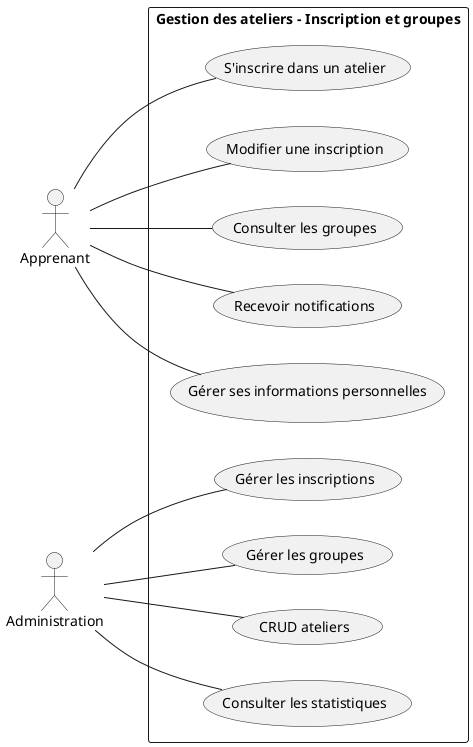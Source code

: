 @startuml
left to right direction
actor Apprenant
actor Administration

rectangle "Gestion des ateliers - Inscription et groupes"{

usecase "S'inscrire dans un atelier" as UC1
usecase "Modifier une inscription" as UC2
usecase "Consulter les groupes" as UC3
usecase "Recevoir notifications" as UC4
usecase "Gérer ses informations personnelles" as UC9
usecase "Gérer les inscriptions" as UC5
usecase "Gérer les groupes" as UC6
usecase "CRUD ateliers" as UC7
usecase "Consulter les statistiques" as UC8
}

Apprenant -- UC1
Apprenant -- UC2
Apprenant -- UC3
Apprenant -- UC4
Apprenant -- UC9


Administration -- UC5
Administration -- UC6
Administration -- UC7
Administration -- UC8

@enduml
